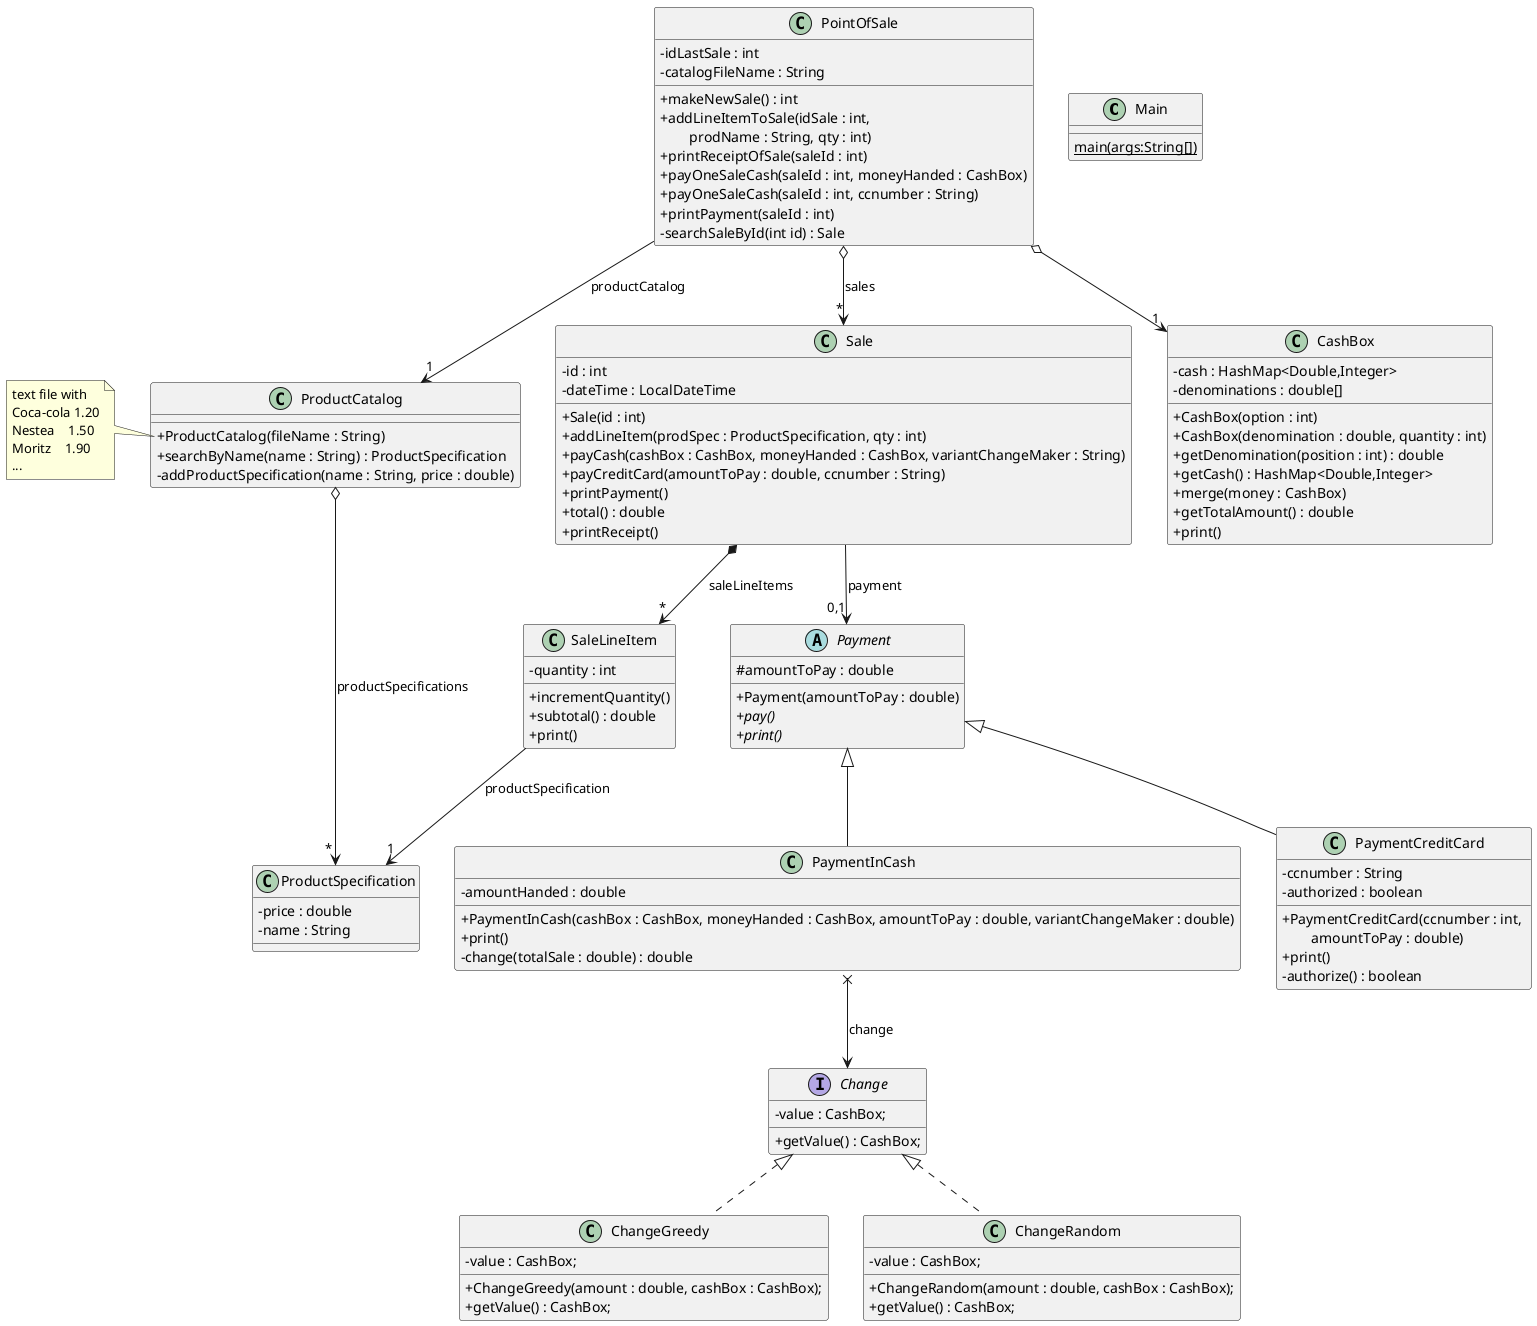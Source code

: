 @startuml
'https://plantuml.com/class-diagram
skinparam classAttributeIconSize 0

class Main {
{static} main(args:String[])
}

class PointOfSale {
- idLastSale : int
- catalogFileName : String
+ makeNewSale() : int
+ addLineItemToSale(idSale : int, \n\tprodName : String, qty : int)
+ printReceiptOfSale(saleId : int)
+ payOneSaleCash(saleId : int, moneyHanded : CashBox)
+ payOneSaleCash(saleId : int, ccnumber : String)
+ printPayment(saleId : int)
- searchSaleById(int id) : Sale
}

class ProductCatalog {
+ ProductCatalog(fileName : String)
+ searchByName(name : String) : ProductSpecification
- addProductSpecification(name : String, price : double)
}

note left of ProductCatalog::ProductCatalog {
text file with
Coca-cola 1.20
Nestea    1.50
Moritz    1.90
...
}

class ProductSpecification {
- price : double
- name : String
}

class Sale {
- id : int
- dateTime : LocalDateTime
+ Sale(id : int)
+ addLineItem(prodSpec : ProductSpecification, qty : int)
+ payCash(cashBox : CashBox, moneyHanded : CashBox, variantChangeMaker : String)
+ payCreditCard(amountToPay : double, ccnumber : String)
+ printPayment()
+ total() : double
+ printReceipt()

}

class SaleLineItem {
- quantity : int
+ incrementQuantity()
+ subtotal() : double
+ print()
}

abstract class Payment {
  # amountToPay : double
  + Payment(amountToPay : double)
  + {abstract} pay()
  + {abstract} print()
}

class PaymentInCash extends Payment {
  - amountHanded : double
  + PaymentInCash(cashBox : CashBox, moneyHanded : CashBox, amountToPay : double, variantChangeMaker : double)
  + print()
  - change(totalSale : double) : double
}

Sale --> "0,1" Payment : payment


class PaymentCreditCard extends Payment {
  - ccnumber : String
  - authorized : boolean  
  + PaymentCreditCard(ccnumber : int, \n\tamountToPay : double)
  + print()
  - authorize() : boolean
}

interface Change {
    - value : CashBox;
    + getValue() : CashBox;
}

class ChangeGreedy implements Change {
    - value : CashBox;
    + ChangeGreedy(amount : double, cashBox : CashBox);
    + getValue() : CashBox;
}

class ChangeRandom implements Change {
    - value : CashBox;
    + ChangeRandom(amount : double, cashBox : CashBox);
    + getValue() : CashBox;
}

class CashBox {
    - cash : HashMap<Double,Integer>
    - denominations : double[]
    + CashBox(option : int)
    + CashBox(denomination : double, quantity : int)
    + getDenomination(position : int) : double
    + getCash() : HashMap<Double,Integer>
    + merge(money : CashBox)
    + getTotalAmount() : double
    + print()
}

PointOfSale o--> "*" Sale : sales
Sale *--> "*" SaleLineItem : saleLineItems
SaleLineItem --> "1" ProductSpecification : productSpecification
PointOfSale --> "1" ProductCatalog : productCatalog
ProductCatalog o--> " * " ProductSpecification : productSpecifications
PaymentInCash x--> Change : change
PointOfSale o--> "1" CashBox

@enduml
